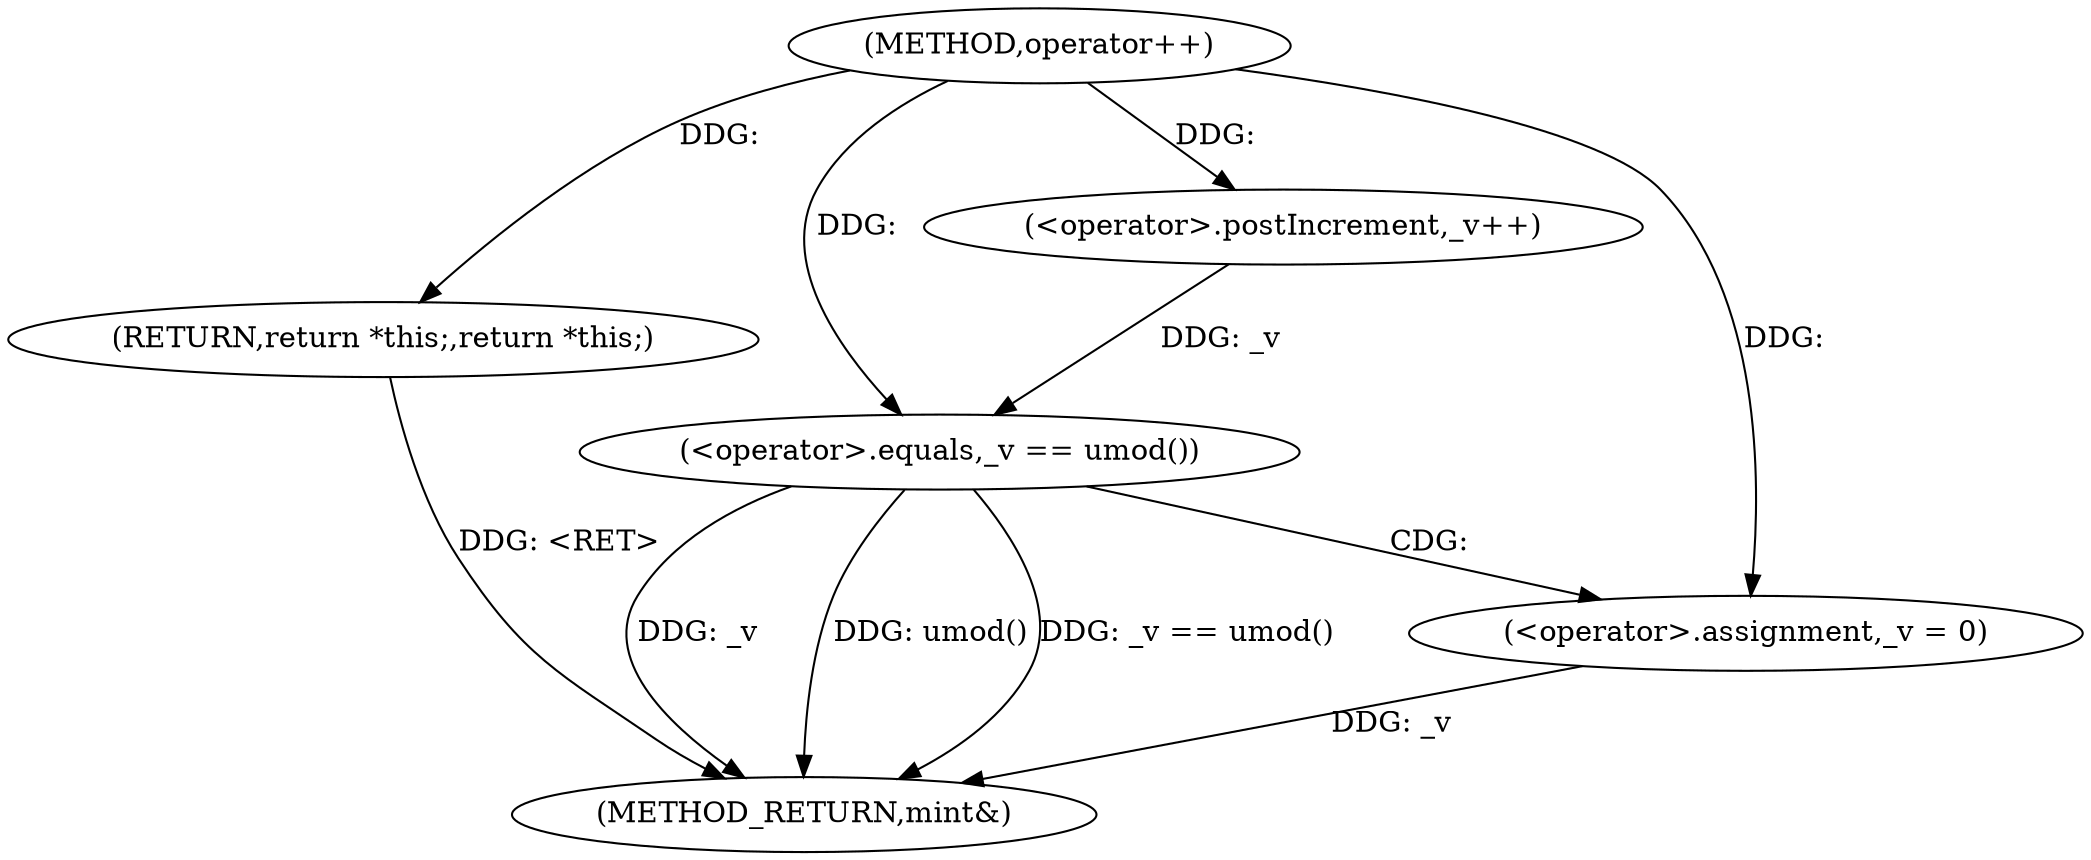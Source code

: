 digraph "operator++" {  
"1000816" [label = "(METHOD,operator++)" ]
"1000830" [label = "(METHOD_RETURN,mint&)" ]
"1000818" [label = "(<operator>.postIncrement,_v++)" ]
"1000827" [label = "(RETURN,return *this;,return *this;)" ]
"1000821" [label = "(<operator>.equals,_v == umod())" ]
"1000824" [label = "(<operator>.assignment,_v = 0)" ]
  "1000821" -> "1000830"  [ label = "DDG: _v"] 
  "1000821" -> "1000830"  [ label = "DDG: umod()"] 
  "1000821" -> "1000830"  [ label = "DDG: _v == umod()"] 
  "1000824" -> "1000830"  [ label = "DDG: _v"] 
  "1000827" -> "1000830"  [ label = "DDG: <RET>"] 
  "1000816" -> "1000827"  [ label = "DDG: "] 
  "1000816" -> "1000818"  [ label = "DDG: "] 
  "1000816" -> "1000824"  [ label = "DDG: "] 
  "1000818" -> "1000821"  [ label = "DDG: _v"] 
  "1000816" -> "1000821"  [ label = "DDG: "] 
  "1000821" -> "1000824"  [ label = "CDG: "] 
}
